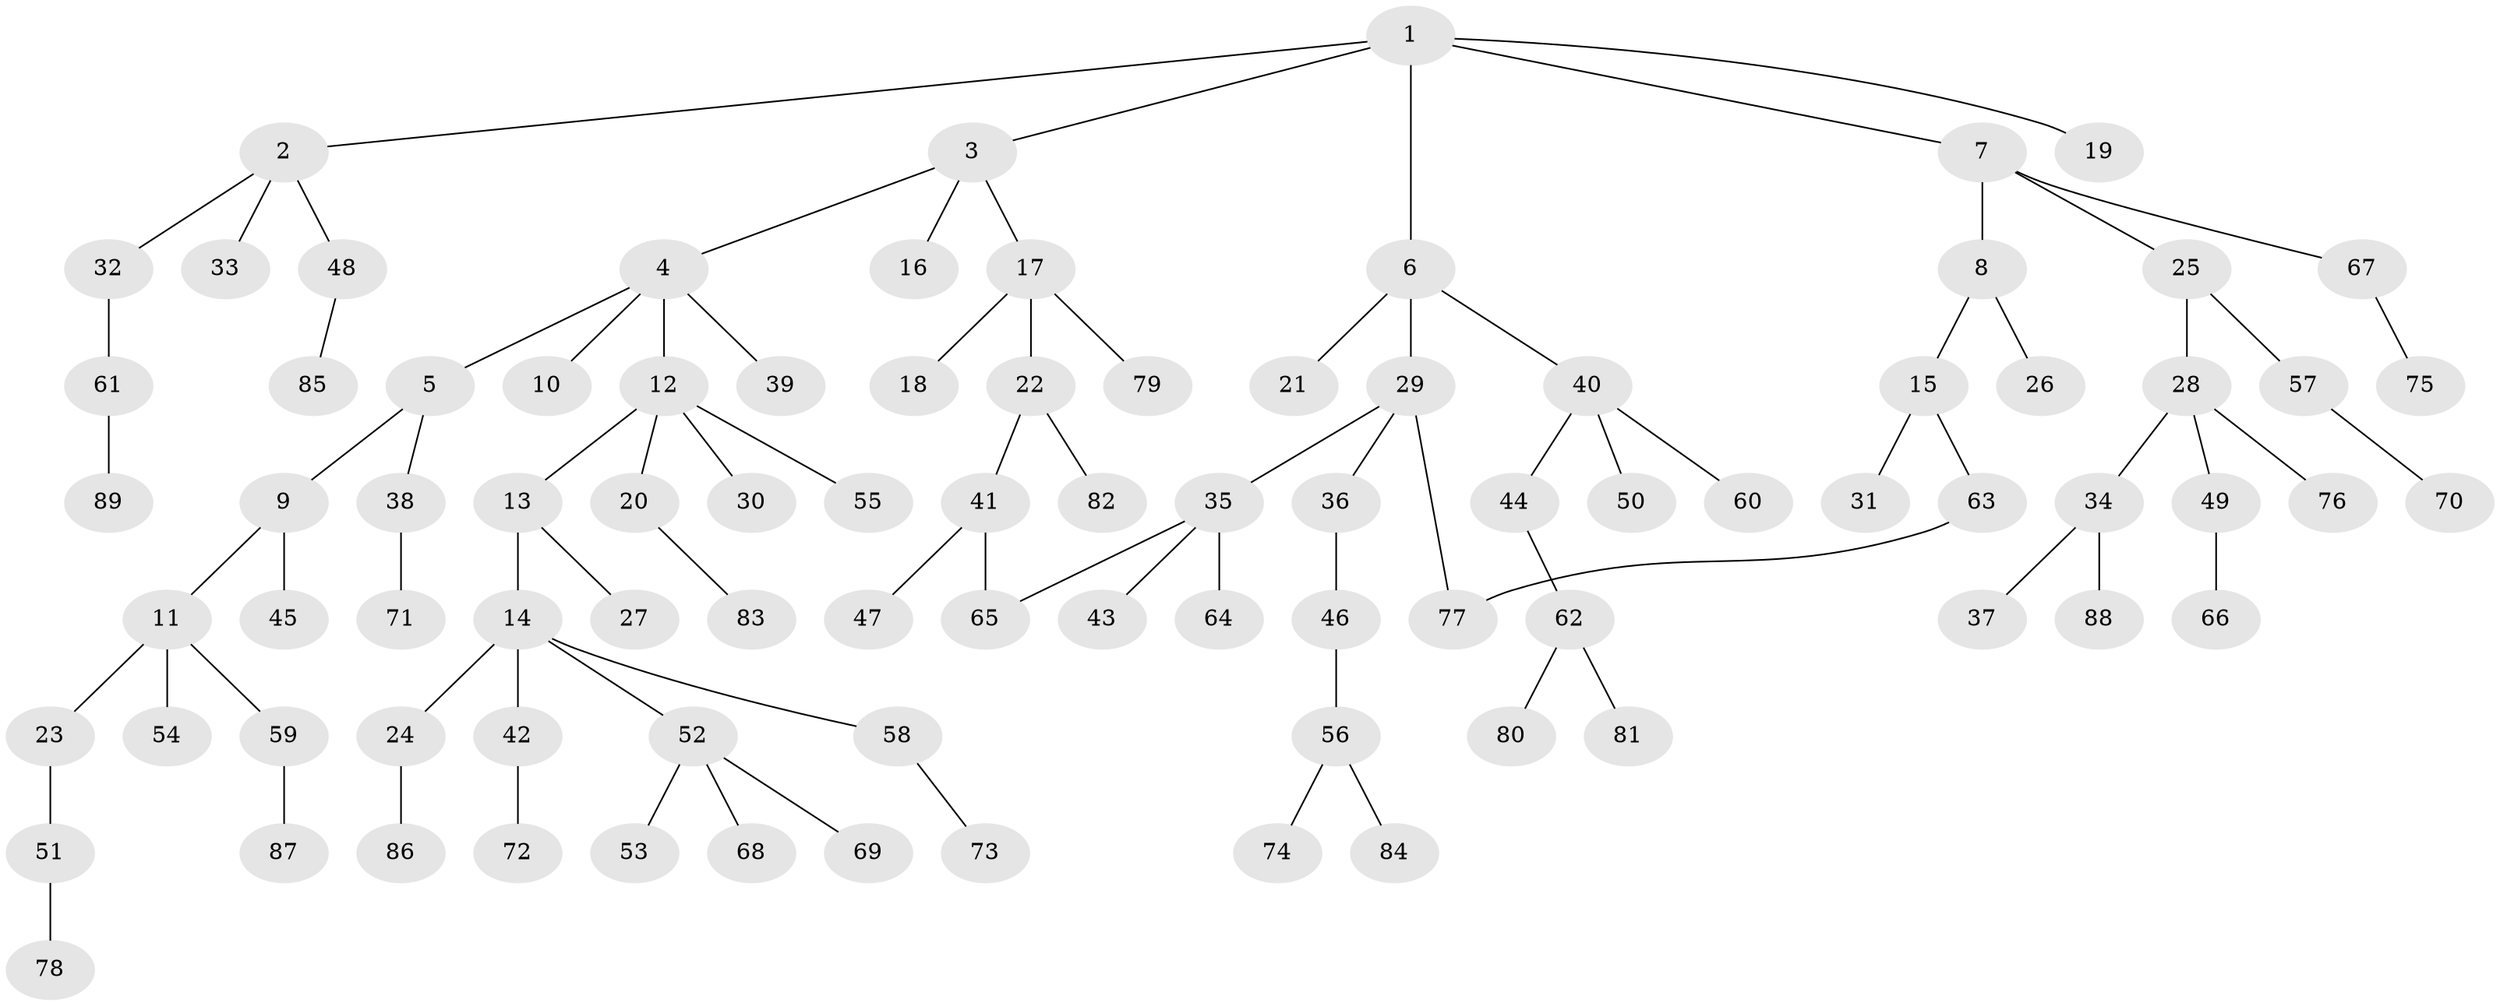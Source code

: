 // Generated by graph-tools (version 1.1) at 2025/42/03/09/25 04:42:44]
// undirected, 89 vertices, 90 edges
graph export_dot {
graph [start="1"]
  node [color=gray90,style=filled];
  1;
  2;
  3;
  4;
  5;
  6;
  7;
  8;
  9;
  10;
  11;
  12;
  13;
  14;
  15;
  16;
  17;
  18;
  19;
  20;
  21;
  22;
  23;
  24;
  25;
  26;
  27;
  28;
  29;
  30;
  31;
  32;
  33;
  34;
  35;
  36;
  37;
  38;
  39;
  40;
  41;
  42;
  43;
  44;
  45;
  46;
  47;
  48;
  49;
  50;
  51;
  52;
  53;
  54;
  55;
  56;
  57;
  58;
  59;
  60;
  61;
  62;
  63;
  64;
  65;
  66;
  67;
  68;
  69;
  70;
  71;
  72;
  73;
  74;
  75;
  76;
  77;
  78;
  79;
  80;
  81;
  82;
  83;
  84;
  85;
  86;
  87;
  88;
  89;
  1 -- 2;
  1 -- 3;
  1 -- 6;
  1 -- 7;
  1 -- 19;
  2 -- 32;
  2 -- 33;
  2 -- 48;
  3 -- 4;
  3 -- 16;
  3 -- 17;
  4 -- 5;
  4 -- 10;
  4 -- 12;
  4 -- 39;
  5 -- 9;
  5 -- 38;
  6 -- 21;
  6 -- 29;
  6 -- 40;
  7 -- 8;
  7 -- 25;
  7 -- 67;
  8 -- 15;
  8 -- 26;
  9 -- 11;
  9 -- 45;
  11 -- 23;
  11 -- 54;
  11 -- 59;
  12 -- 13;
  12 -- 20;
  12 -- 30;
  12 -- 55;
  13 -- 14;
  13 -- 27;
  14 -- 24;
  14 -- 42;
  14 -- 52;
  14 -- 58;
  15 -- 31;
  15 -- 63;
  17 -- 18;
  17 -- 22;
  17 -- 79;
  20 -- 83;
  22 -- 41;
  22 -- 82;
  23 -- 51;
  24 -- 86;
  25 -- 28;
  25 -- 57;
  28 -- 34;
  28 -- 49;
  28 -- 76;
  29 -- 35;
  29 -- 36;
  29 -- 77;
  32 -- 61;
  34 -- 37;
  34 -- 88;
  35 -- 43;
  35 -- 64;
  35 -- 65;
  36 -- 46;
  38 -- 71;
  40 -- 44;
  40 -- 50;
  40 -- 60;
  41 -- 47;
  41 -- 65;
  42 -- 72;
  44 -- 62;
  46 -- 56;
  48 -- 85;
  49 -- 66;
  51 -- 78;
  52 -- 53;
  52 -- 68;
  52 -- 69;
  56 -- 74;
  56 -- 84;
  57 -- 70;
  58 -- 73;
  59 -- 87;
  61 -- 89;
  62 -- 80;
  62 -- 81;
  63 -- 77;
  67 -- 75;
}
